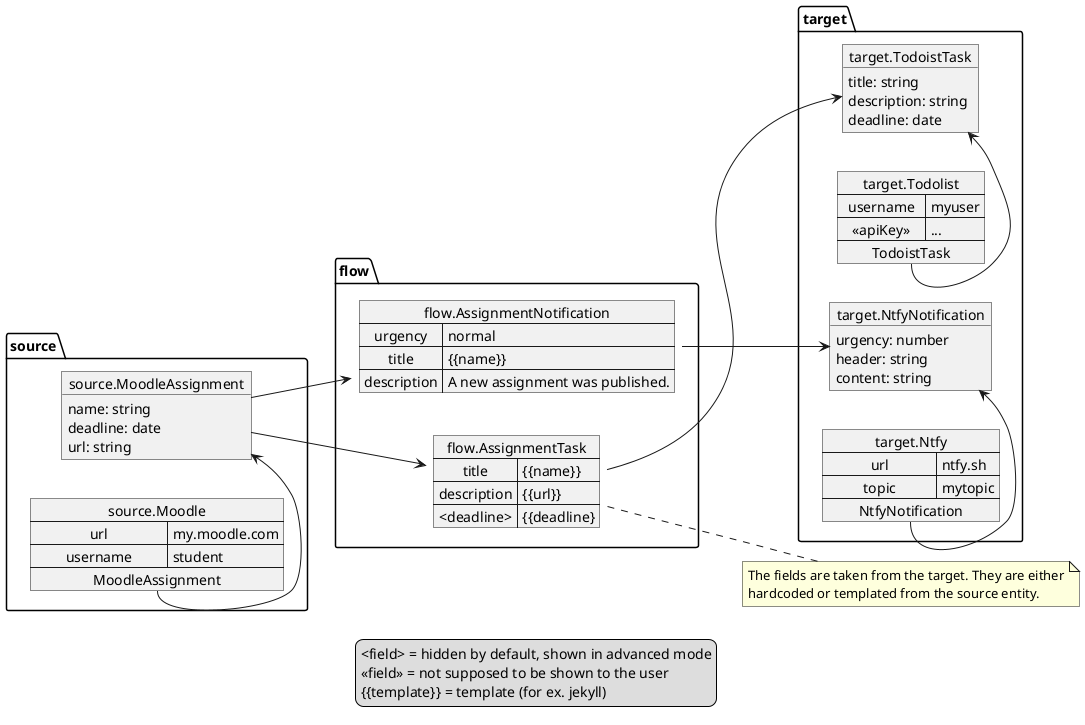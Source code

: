 @startuml
left to right direction

object source.MoodleAssignment {
    name: string
    deadline: date
    url: string
}

map source.Moodle {
    url => my.moodle.com
    username => student
    MoodleAssignment *-> MoodleAssignment
}

object target.TodoistTask {
    title: string
    description: string
    deadline: date
}
map target.Todolist {
    username => myuser
    <<apiKey>> => ...
    TodoistTask *-> TodoistTask
}


object target.NtfyNotification {
    urgency: number
    header: string
    content: string
}

map target.Ntfy {
    url => ntfy.sh
    topic => mytopic
    NtfyNotification *-> NtfyNotification
}

map flow.AssignmentNotification {
    urgency => normal
    title => {{name}}
    description => A new assignment was published.
}

source.MoodleAssignment --> flow.AssignmentNotification
flow.AssignmentNotification --> target.NtfyNotification

map flow.AssignmentTask {
    title => {{name}}
    description => {{url}}
    <deadline> => {{deadline}
}

source.MoodleAssignment --> flow.AssignmentTask
flow.AssignmentTask --> target.TodoistTask

note right of flow.AssignmentTask : The fields are taken from the target. They are either\nhardcoded or templated from the source entity.

legend
<field> = hidden by default, shown in advanced mode
<<field>> = not supposed to be shown to the user
{{template}} = template (for ex. jekyll)
end legend

@enduml
